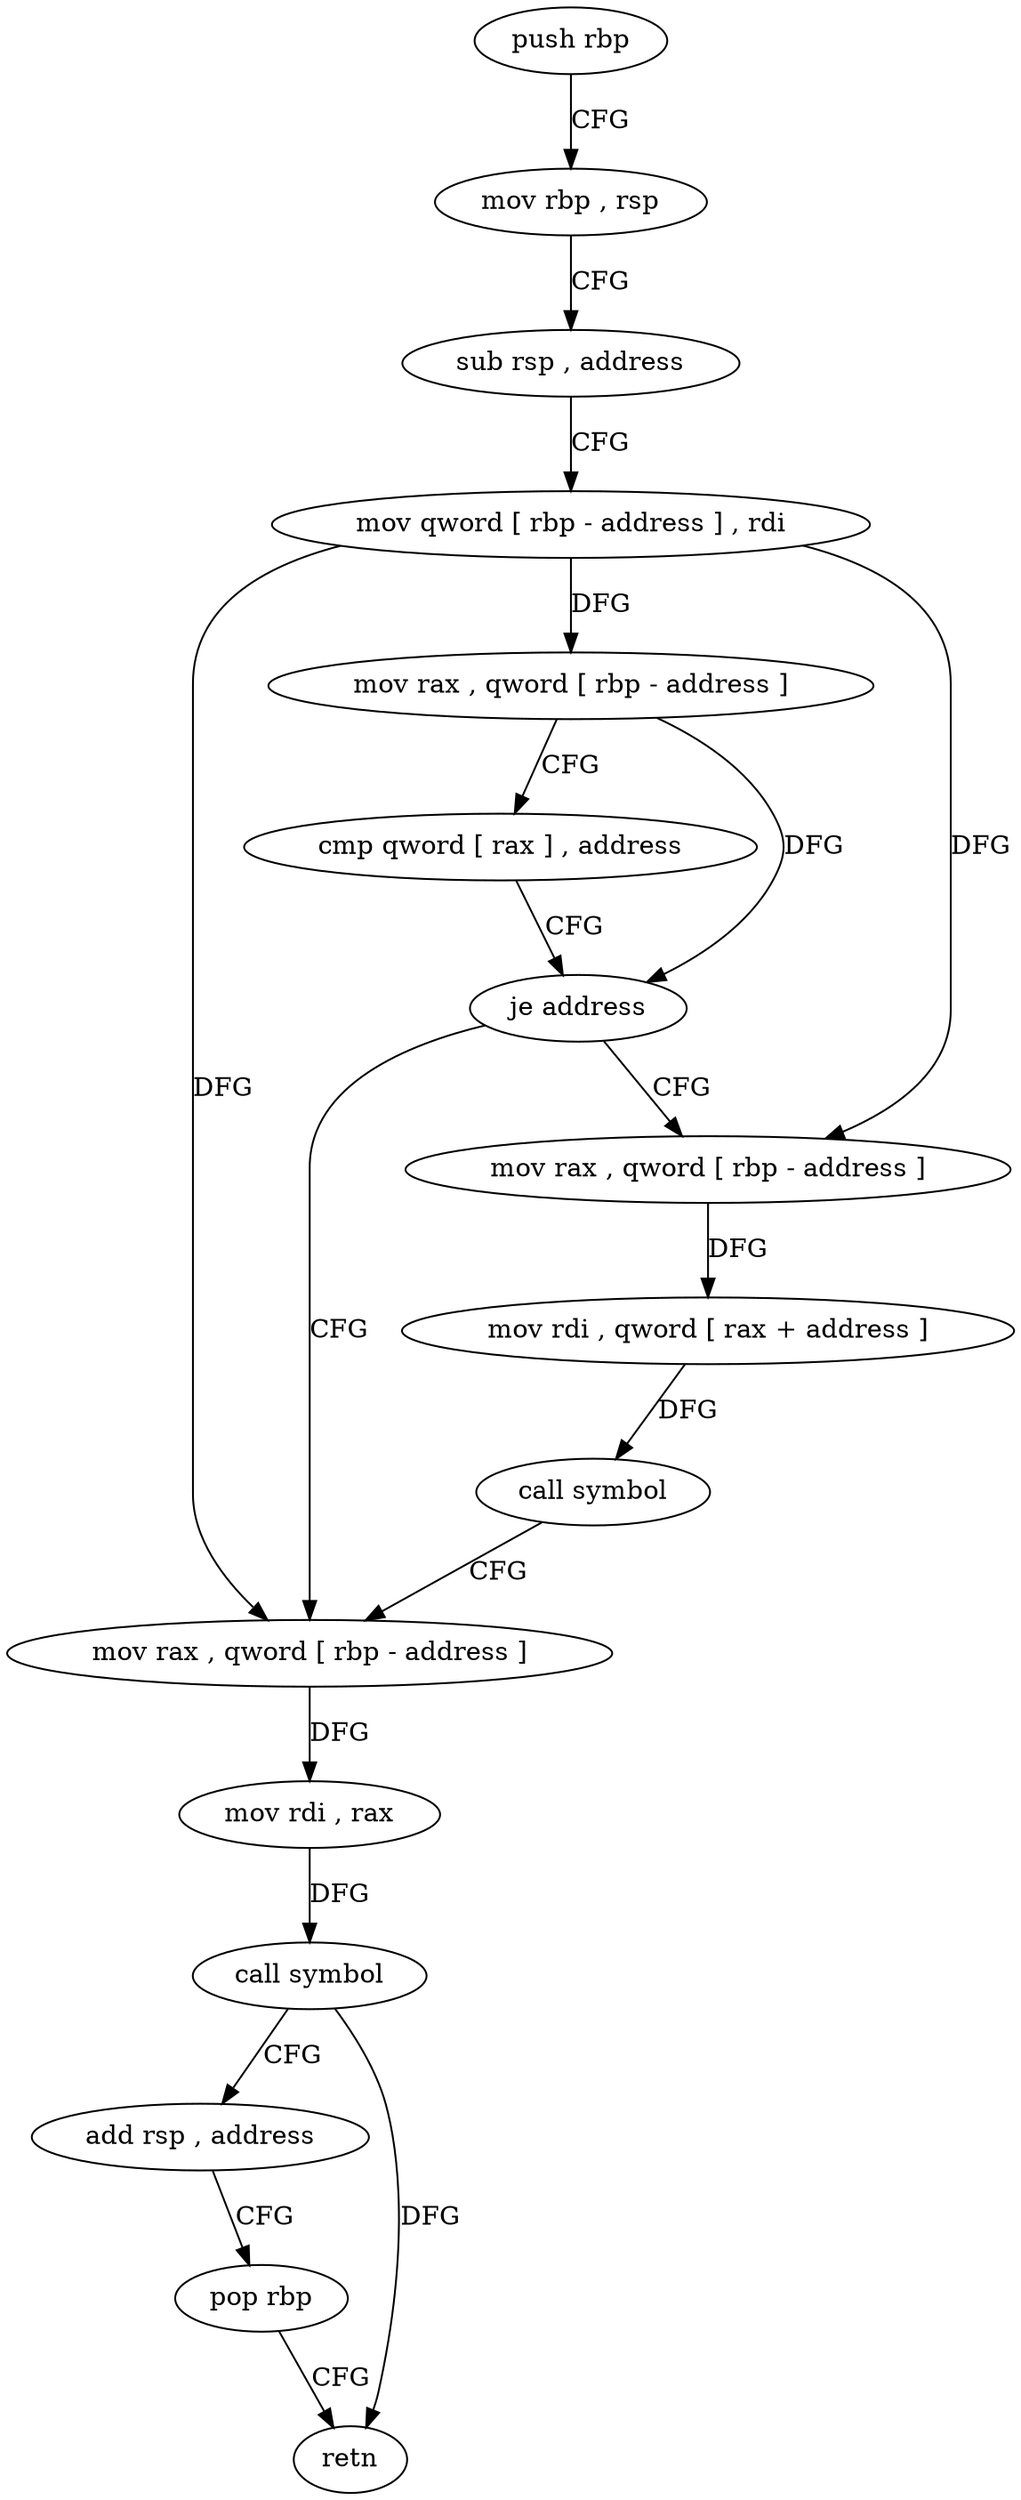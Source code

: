 digraph "func" {
"4212960" [label = "push rbp" ]
"4212961" [label = "mov rbp , rsp" ]
"4212964" [label = "sub rsp , address" ]
"4212968" [label = "mov qword [ rbp - address ] , rdi" ]
"4212972" [label = "mov rax , qword [ rbp - address ]" ]
"4212976" [label = "cmp qword [ rax ] , address" ]
"4212980" [label = "je address" ]
"4212999" [label = "mov rax , qword [ rbp - address ]" ]
"4212986" [label = "mov rax , qword [ rbp - address ]" ]
"4213003" [label = "mov rdi , rax" ]
"4213006" [label = "call symbol" ]
"4213011" [label = "add rsp , address" ]
"4213015" [label = "pop rbp" ]
"4213016" [label = "retn" ]
"4212990" [label = "mov rdi , qword [ rax + address ]" ]
"4212994" [label = "call symbol" ]
"4212960" -> "4212961" [ label = "CFG" ]
"4212961" -> "4212964" [ label = "CFG" ]
"4212964" -> "4212968" [ label = "CFG" ]
"4212968" -> "4212972" [ label = "DFG" ]
"4212968" -> "4212999" [ label = "DFG" ]
"4212968" -> "4212986" [ label = "DFG" ]
"4212972" -> "4212976" [ label = "CFG" ]
"4212972" -> "4212980" [ label = "DFG" ]
"4212976" -> "4212980" [ label = "CFG" ]
"4212980" -> "4212999" [ label = "CFG" ]
"4212980" -> "4212986" [ label = "CFG" ]
"4212999" -> "4213003" [ label = "DFG" ]
"4212986" -> "4212990" [ label = "DFG" ]
"4213003" -> "4213006" [ label = "DFG" ]
"4213006" -> "4213011" [ label = "CFG" ]
"4213006" -> "4213016" [ label = "DFG" ]
"4213011" -> "4213015" [ label = "CFG" ]
"4213015" -> "4213016" [ label = "CFG" ]
"4212990" -> "4212994" [ label = "DFG" ]
"4212994" -> "4212999" [ label = "CFG" ]
}
